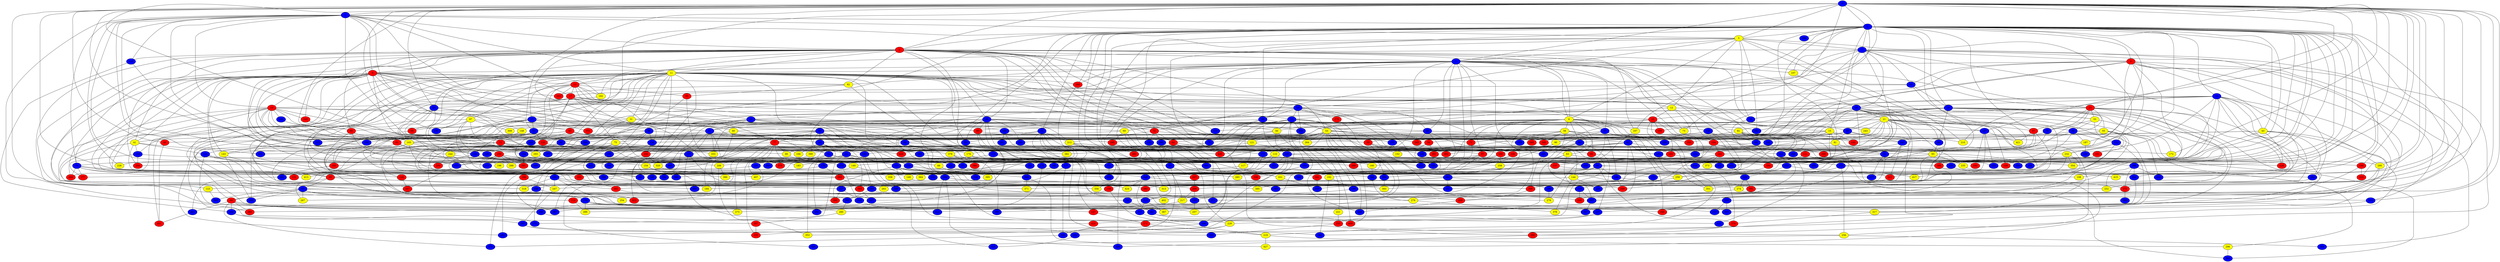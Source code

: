 graph {
0 [style = filled fillcolor = blue];
1 [style = filled fillcolor = blue];
2 [style = filled fillcolor = blue];
3 [style = filled fillcolor = yellow];
4 [style = filled fillcolor = red];
5 [style = filled fillcolor = blue];
6 [style = filled fillcolor = yellow];
7 [style = filled fillcolor = blue];
8 [style = filled fillcolor = red];
9 [style = filled fillcolor = red];
10 [style = filled fillcolor = blue];
11 [style = filled fillcolor = yellow];
12 [style = filled fillcolor = yellow];
13 [style = filled fillcolor = red];
14 [style = filled fillcolor = red];
15 [style = filled fillcolor = yellow];
16 [style = filled fillcolor = blue];
17 [style = filled fillcolor = red];
18 [style = filled fillcolor = blue];
19 [style = filled fillcolor = blue];
20 [style = filled fillcolor = blue];
21 [style = filled fillcolor = yellow];
22 [style = filled fillcolor = blue];
23 [style = filled fillcolor = red];
24 [style = filled fillcolor = blue];
25 [style = filled fillcolor = red];
26 [style = filled fillcolor = blue];
27 [style = filled fillcolor = blue];
28 [style = filled fillcolor = blue];
29 [style = filled fillcolor = blue];
30 [style = filled fillcolor = blue];
31 [style = filled fillcolor = yellow];
32 [style = filled fillcolor = red];
33 [style = filled fillcolor = yellow];
34 [style = filled fillcolor = blue];
35 [style = filled fillcolor = blue];
36 [style = filled fillcolor = blue];
37 [style = filled fillcolor = blue];
38 [style = filled fillcolor = blue];
39 [style = filled fillcolor = blue];
40 [style = filled fillcolor = yellow];
41 [style = filled fillcolor = yellow];
42 [style = filled fillcolor = blue];
43 [style = filled fillcolor = yellow];
44 [style = filled fillcolor = blue];
45 [style = filled fillcolor = red];
46 [style = filled fillcolor = blue];
47 [style = filled fillcolor = red];
48 [style = filled fillcolor = blue];
49 [style = filled fillcolor = red];
50 [style = filled fillcolor = yellow];
51 [style = filled fillcolor = blue];
52 [style = filled fillcolor = blue];
53 [style = filled fillcolor = yellow];
54 [style = filled fillcolor = red];
55 [style = filled fillcolor = yellow];
56 [style = filled fillcolor = yellow];
57 [style = filled fillcolor = blue];
58 [style = filled fillcolor = red];
59 [style = filled fillcolor = red];
60 [style = filled fillcolor = blue];
61 [style = filled fillcolor = red];
62 [style = filled fillcolor = blue];
63 [style = filled fillcolor = yellow];
64 [style = filled fillcolor = red];
65 [style = filled fillcolor = red];
66 [style = filled fillcolor = yellow];
67 [style = filled fillcolor = blue];
68 [style = filled fillcolor = blue];
69 [style = filled fillcolor = yellow];
70 [style = filled fillcolor = blue];
71 [style = filled fillcolor = red];
72 [style = filled fillcolor = red];
73 [style = filled fillcolor = yellow];
74 [style = filled fillcolor = blue];
75 [style = filled fillcolor = yellow];
76 [style = filled fillcolor = blue];
77 [style = filled fillcolor = red];
78 [style = filled fillcolor = blue];
79 [style = filled fillcolor = blue];
80 [style = filled fillcolor = yellow];
81 [style = filled fillcolor = yellow];
82 [style = filled fillcolor = yellow];
83 [style = filled fillcolor = blue];
84 [style = filled fillcolor = blue];
85 [style = filled fillcolor = red];
86 [style = filled fillcolor = blue];
87 [style = filled fillcolor = red];
88 [style = filled fillcolor = blue];
89 [style = filled fillcolor = red];
90 [style = filled fillcolor = yellow];
91 [style = filled fillcolor = blue];
92 [style = filled fillcolor = yellow];
93 [style = filled fillcolor = yellow];
94 [style = filled fillcolor = red];
95 [style = filled fillcolor = red];
96 [style = filled fillcolor = blue];
97 [style = filled fillcolor = yellow];
98 [style = filled fillcolor = blue];
99 [style = filled fillcolor = red];
100 [style = filled fillcolor = red];
101 [style = filled fillcolor = red];
102 [style = filled fillcolor = yellow];
103 [style = filled fillcolor = yellow];
104 [style = filled fillcolor = red];
105 [style = filled fillcolor = blue];
106 [style = filled fillcolor = red];
107 [style = filled fillcolor = yellow];
108 [style = filled fillcolor = yellow];
109 [style = filled fillcolor = red];
110 [style = filled fillcolor = yellow];
111 [style = filled fillcolor = red];
112 [style = filled fillcolor = red];
113 [style = filled fillcolor = blue];
114 [style = filled fillcolor = red];
115 [style = filled fillcolor = blue];
116 [style = filled fillcolor = blue];
117 [style = filled fillcolor = yellow];
118 [style = filled fillcolor = blue];
119 [style = filled fillcolor = blue];
120 [style = filled fillcolor = red];
121 [style = filled fillcolor = yellow];
122 [style = filled fillcolor = blue];
123 [style = filled fillcolor = yellow];
124 [style = filled fillcolor = blue];
125 [style = filled fillcolor = blue];
126 [style = filled fillcolor = red];
127 [style = filled fillcolor = blue];
128 [style = filled fillcolor = blue];
129 [style = filled fillcolor = blue];
130 [style = filled fillcolor = blue];
131 [style = filled fillcolor = blue];
132 [style = filled fillcolor = blue];
133 [style = filled fillcolor = blue];
134 [style = filled fillcolor = blue];
135 [style = filled fillcolor = blue];
136 [style = filled fillcolor = blue];
137 [style = filled fillcolor = red];
138 [style = filled fillcolor = red];
139 [style = filled fillcolor = blue];
140 [style = filled fillcolor = yellow];
141 [style = filled fillcolor = blue];
142 [style = filled fillcolor = red];
143 [style = filled fillcolor = yellow];
144 [style = filled fillcolor = yellow];
145 [style = filled fillcolor = red];
146 [style = filled fillcolor = blue];
147 [style = filled fillcolor = red];
148 [style = filled fillcolor = yellow];
149 [style = filled fillcolor = yellow];
150 [style = filled fillcolor = blue];
151 [style = filled fillcolor = blue];
152 [style = filled fillcolor = yellow];
153 [style = filled fillcolor = blue];
154 [style = filled fillcolor = yellow];
155 [style = filled fillcolor = blue];
156 [style = filled fillcolor = blue];
157 [style = filled fillcolor = blue];
158 [style = filled fillcolor = red];
159 [style = filled fillcolor = red];
160 [style = filled fillcolor = yellow];
161 [style = filled fillcolor = blue];
162 [style = filled fillcolor = yellow];
163 [style = filled fillcolor = red];
164 [style = filled fillcolor = red];
165 [style = filled fillcolor = red];
166 [style = filled fillcolor = yellow];
167 [style = filled fillcolor = yellow];
168 [style = filled fillcolor = red];
169 [style = filled fillcolor = blue];
170 [style = filled fillcolor = blue];
171 [style = filled fillcolor = red];
172 [style = filled fillcolor = yellow];
173 [style = filled fillcolor = blue];
174 [style = filled fillcolor = yellow];
175 [style = filled fillcolor = blue];
176 [style = filled fillcolor = blue];
177 [style = filled fillcolor = blue];
178 [style = filled fillcolor = blue];
179 [style = filled fillcolor = blue];
180 [style = filled fillcolor = blue];
181 [style = filled fillcolor = blue];
182 [style = filled fillcolor = red];
183 [style = filled fillcolor = yellow];
184 [style = filled fillcolor = yellow];
185 [style = filled fillcolor = red];
186 [style = filled fillcolor = red];
187 [style = filled fillcolor = yellow];
188 [style = filled fillcolor = blue];
189 [style = filled fillcolor = red];
190 [style = filled fillcolor = blue];
191 [style = filled fillcolor = blue];
192 [style = filled fillcolor = blue];
193 [style = filled fillcolor = red];
194 [style = filled fillcolor = blue];
195 [style = filled fillcolor = red];
196 [style = filled fillcolor = yellow];
197 [style = filled fillcolor = blue];
198 [style = filled fillcolor = red];
199 [style = filled fillcolor = blue];
200 [style = filled fillcolor = red];
201 [style = filled fillcolor = blue];
202 [style = filled fillcolor = red];
203 [style = filled fillcolor = blue];
204 [style = filled fillcolor = red];
205 [style = filled fillcolor = blue];
206 [style = filled fillcolor = yellow];
207 [style = filled fillcolor = red];
208 [style = filled fillcolor = blue];
209 [style = filled fillcolor = red];
210 [style = filled fillcolor = yellow];
211 [style = filled fillcolor = blue];
212 [style = filled fillcolor = yellow];
213 [style = filled fillcolor = blue];
214 [style = filled fillcolor = blue];
215 [style = filled fillcolor = blue];
216 [style = filled fillcolor = blue];
217 [style = filled fillcolor = yellow];
218 [style = filled fillcolor = blue];
219 [style = filled fillcolor = yellow];
220 [style = filled fillcolor = blue];
221 [style = filled fillcolor = yellow];
222 [style = filled fillcolor = blue];
223 [style = filled fillcolor = blue];
224 [style = filled fillcolor = blue];
225 [style = filled fillcolor = blue];
226 [style = filled fillcolor = blue];
227 [style = filled fillcolor = blue];
228 [style = filled fillcolor = yellow];
229 [style = filled fillcolor = yellow];
230 [style = filled fillcolor = blue];
231 [style = filled fillcolor = blue];
232 [style = filled fillcolor = yellow];
233 [style = filled fillcolor = blue];
234 [style = filled fillcolor = blue];
235 [style = filled fillcolor = yellow];
236 [style = filled fillcolor = blue];
237 [style = filled fillcolor = blue];
238 [style = filled fillcolor = blue];
239 [style = filled fillcolor = blue];
240 [style = filled fillcolor = red];
241 [style = filled fillcolor = blue];
242 [style = filled fillcolor = blue];
243 [style = filled fillcolor = yellow];
244 [style = filled fillcolor = yellow];
245 [style = filled fillcolor = red];
246 [style = filled fillcolor = blue];
247 [style = filled fillcolor = yellow];
248 [style = filled fillcolor = blue];
249 [style = filled fillcolor = blue];
250 [style = filled fillcolor = red];
251 [style = filled fillcolor = blue];
252 [style = filled fillcolor = yellow];
253 [style = filled fillcolor = blue];
254 [style = filled fillcolor = yellow];
255 [style = filled fillcolor = red];
256 [style = filled fillcolor = yellow];
257 [style = filled fillcolor = yellow];
258 [style = filled fillcolor = yellow];
259 [style = filled fillcolor = yellow];
260 [style = filled fillcolor = blue];
261 [style = filled fillcolor = blue];
262 [style = filled fillcolor = blue];
263 [style = filled fillcolor = yellow];
264 [style = filled fillcolor = yellow];
265 [style = filled fillcolor = blue];
266 [style = filled fillcolor = blue];
267 [style = filled fillcolor = yellow];
268 [style = filled fillcolor = red];
269 [style = filled fillcolor = blue];
270 [style = filled fillcolor = blue];
271 [style = filled fillcolor = blue];
272 [style = filled fillcolor = blue];
273 [style = filled fillcolor = yellow];
274 [style = filled fillcolor = yellow];
275 [style = filled fillcolor = blue];
276 [style = filled fillcolor = yellow];
277 [style = filled fillcolor = red];
278 [style = filled fillcolor = red];
279 [style = filled fillcolor = yellow];
280 [style = filled fillcolor = yellow];
281 [style = filled fillcolor = blue];
282 [style = filled fillcolor = red];
283 [style = filled fillcolor = yellow];
284 [style = filled fillcolor = blue];
285 [style = filled fillcolor = blue];
286 [style = filled fillcolor = red];
287 [style = filled fillcolor = red];
288 [style = filled fillcolor = yellow];
289 [style = filled fillcolor = yellow];
290 [style = filled fillcolor = red];
291 [style = filled fillcolor = red];
292 [style = filled fillcolor = blue];
293 [style = filled fillcolor = yellow];
294 [style = filled fillcolor = blue];
295 [style = filled fillcolor = yellow];
296 [style = filled fillcolor = yellow];
297 [style = filled fillcolor = blue];
298 [style = filled fillcolor = blue];
299 [style = filled fillcolor = blue];
300 [style = filled fillcolor = blue];
301 [style = filled fillcolor = red];
302 [style = filled fillcolor = blue];
303 [style = filled fillcolor = red];
304 [style = filled fillcolor = blue];
305 [style = filled fillcolor = blue];
306 [style = filled fillcolor = red];
307 [style = filled fillcolor = blue];
308 [style = filled fillcolor = blue];
309 [style = filled fillcolor = yellow];
310 [style = filled fillcolor = blue];
311 [style = filled fillcolor = red];
312 [style = filled fillcolor = blue];
313 [style = filled fillcolor = yellow];
314 [style = filled fillcolor = blue];
315 [style = filled fillcolor = blue];
316 [style = filled fillcolor = blue];
317 [style = filled fillcolor = yellow];
318 [style = filled fillcolor = yellow];
319 [style = filled fillcolor = blue];
320 [style = filled fillcolor = yellow];
321 [style = filled fillcolor = blue];
322 [style = filled fillcolor = blue];
323 [style = filled fillcolor = red];
324 [style = filled fillcolor = blue];
325 [style = filled fillcolor = blue];
326 [style = filled fillcolor = blue];
327 [style = filled fillcolor = blue];
328 [style = filled fillcolor = blue];
329 [style = filled fillcolor = blue];
330 [style = filled fillcolor = red];
331 [style = filled fillcolor = yellow];
332 [style = filled fillcolor = blue];
333 [style = filled fillcolor = yellow];
334 [style = filled fillcolor = blue];
335 [style = filled fillcolor = red];
336 [style = filled fillcolor = red];
337 [style = filled fillcolor = blue];
338 [style = filled fillcolor = yellow];
339 [style = filled fillcolor = red];
340 [style = filled fillcolor = red];
341 [style = filled fillcolor = red];
342 [style = filled fillcolor = blue];
343 [style = filled fillcolor = blue];
344 [style = filled fillcolor = blue];
345 [style = filled fillcolor = red];
346 [style = filled fillcolor = blue];
347 [style = filled fillcolor = red];
348 [style = filled fillcolor = blue];
349 [style = filled fillcolor = blue];
350 [style = filled fillcolor = red];
351 [style = filled fillcolor = yellow];
352 [style = filled fillcolor = blue];
353 [style = filled fillcolor = yellow];
354 [style = filled fillcolor = yellow];
355 [style = filled fillcolor = blue];
356 [style = filled fillcolor = yellow];
357 [style = filled fillcolor = blue];
358 [style = filled fillcolor = blue];
359 [style = filled fillcolor = blue];
360 [style = filled fillcolor = red];
361 [style = filled fillcolor = blue];
362 [style = filled fillcolor = blue];
363 [style = filled fillcolor = blue];
364 [style = filled fillcolor = yellow];
365 [style = filled fillcolor = red];
366 [style = filled fillcolor = blue];
367 [style = filled fillcolor = yellow];
368 [style = filled fillcolor = blue];
369 [style = filled fillcolor = blue];
370 [style = filled fillcolor = red];
371 [style = filled fillcolor = yellow];
372 [style = filled fillcolor = red];
373 [style = filled fillcolor = yellow];
374 [style = filled fillcolor = blue];
375 [style = filled fillcolor = red];
376 [style = filled fillcolor = yellow];
377 [style = filled fillcolor = blue];
378 [style = filled fillcolor = yellow];
379 [style = filled fillcolor = red];
380 [style = filled fillcolor = red];
381 [style = filled fillcolor = blue];
382 [style = filled fillcolor = yellow];
383 [style = filled fillcolor = red];
384 [style = filled fillcolor = blue];
385 [style = filled fillcolor = yellow];
386 [style = filled fillcolor = red];
387 [style = filled fillcolor = blue];
388 [style = filled fillcolor = red];
389 [style = filled fillcolor = blue];
390 [style = filled fillcolor = yellow];
391 [style = filled fillcolor = red];
392 [style = filled fillcolor = red];
393 [style = filled fillcolor = yellow];
394 [style = filled fillcolor = blue];
395 [style = filled fillcolor = yellow];
396 [style = filled fillcolor = red];
397 [style = filled fillcolor = blue];
398 [style = filled fillcolor = blue];
399 [style = filled fillcolor = yellow];
400 [style = filled fillcolor = blue];
401 [style = filled fillcolor = red];
402 [style = filled fillcolor = yellow];
403 [style = filled fillcolor = blue];
404 [style = filled fillcolor = red];
405 [style = filled fillcolor = blue];
406 [style = filled fillcolor = blue];
407 [style = filled fillcolor = yellow];
408 [style = filled fillcolor = red];
409 [style = filled fillcolor = blue];
410 [style = filled fillcolor = blue];
411 [style = filled fillcolor = blue];
412 [style = filled fillcolor = blue];
413 [style = filled fillcolor = yellow];
414 [style = filled fillcolor = blue];
415 [style = filled fillcolor = yellow];
416 [style = filled fillcolor = blue];
417 [style = filled fillcolor = yellow];
418 [style = filled fillcolor = blue];
419 [style = filled fillcolor = blue];
420 [style = filled fillcolor = red];
421 [style = filled fillcolor = yellow];
422 [style = filled fillcolor = blue];
423 [style = filled fillcolor = red];
424 [style = filled fillcolor = yellow];
425 [style = filled fillcolor = red];
426 [style = filled fillcolor = red];
427 [style = filled fillcolor = yellow];
428 [style = filled fillcolor = red];
0 -- 5;
0 -- 19;
0 -- 22;
0 -- 23;
0 -- 26;
0 -- 31;
0 -- 35;
0 -- 49;
0 -- 52;
0 -- 85;
0 -- 108;
0 -- 150;
0 -- 157;
0 -- 172;
0 -- 185;
0 -- 4;
0 -- 3;
0 -- 2;
0 -- 1;
0 -- 188;
0 -- 190;
0 -- 198;
0 -- 242;
0 -- 295;
0 -- 314;
0 -- 330;
0 -- 354;
0 -- 355;
0 -- 392;
0 -- 423;
1 -- 2;
1 -- 3;
1 -- 4;
1 -- 9;
1 -- 11;
1 -- 14;
1 -- 17;
1 -- 74;
1 -- 121;
1 -- 124;
1 -- 128;
1 -- 148;
1 -- 215;
1 -- 228;
1 -- 244;
1 -- 291;
1 -- 365;
1 -- 380;
2 -- 3;
2 -- 4;
2 -- 7;
2 -- 8;
2 -- 10;
2 -- 15;
2 -- 18;
2 -- 27;
2 -- 28;
2 -- 34;
2 -- 43;
2 -- 47;
2 -- 48;
2 -- 52;
2 -- 81;
2 -- 107;
2 -- 112;
2 -- 113;
2 -- 133;
2 -- 135;
2 -- 139;
2 -- 155;
2 -- 158;
2 -- 164;
2 -- 167;
2 -- 177;
2 -- 187;
2 -- 189;
2 -- 208;
2 -- 211;
2 -- 216;
2 -- 217;
2 -- 218;
2 -- 238;
2 -- 259;
2 -- 268;
2 -- 274;
2 -- 349;
2 -- 358;
2 -- 415;
3 -- 5;
3 -- 6;
3 -- 7;
3 -- 12;
3 -- 32;
3 -- 76;
3 -- 83;
3 -- 110;
3 -- 122;
3 -- 180;
3 -- 210;
3 -- 352;
3 -- 421;
4 -- 5;
4 -- 6;
4 -- 9;
4 -- 11;
4 -- 23;
4 -- 26;
4 -- 29;
4 -- 41;
4 -- 53;
4 -- 73;
4 -- 80;
4 -- 82;
4 -- 99;
4 -- 123;
4 -- 128;
4 -- 141;
4 -- 162;
4 -- 164;
4 -- 165;
4 -- 167;
4 -- 204;
4 -- 232;
4 -- 234;
4 -- 275;
4 -- 317;
4 -- 340;
4 -- 371;
4 -- 377;
4 -- 404;
5 -- 6;
5 -- 9;
5 -- 12;
5 -- 20;
5 -- 24;
5 -- 28;
5 -- 37;
5 -- 68;
5 -- 76;
5 -- 79;
5 -- 82;
5 -- 87;
5 -- 98;
5 -- 104;
5 -- 107;
5 -- 132;
5 -- 150;
5 -- 174;
5 -- 178;
5 -- 217;
5 -- 229;
5 -- 251;
5 -- 268;
5 -- 302;
5 -- 372;
6 -- 37;
6 -- 56;
6 -- 61;
6 -- 63;
6 -- 69;
6 -- 71;
6 -- 88;
6 -- 93;
6 -- 125;
6 -- 157;
6 -- 167;
6 -- 199;
6 -- 219;
6 -- 273;
6 -- 275;
6 -- 312;
6 -- 370;
7 -- 8;
7 -- 13;
7 -- 16;
7 -- 20;
7 -- 23;
7 -- 53;
7 -- 73;
7 -- 120;
7 -- 233;
7 -- 236;
7 -- 256;
7 -- 291;
7 -- 323;
7 -- 340;
8 -- 11;
8 -- 14;
8 -- 16;
8 -- 39;
8 -- 83;
8 -- 91;
8 -- 111;
8 -- 185;
8 -- 260;
8 -- 307;
8 -- 314;
8 -- 334;
8 -- 337;
9 -- 13;
9 -- 14;
9 -- 19;
9 -- 30;
9 -- 39;
9 -- 40;
9 -- 41;
9 -- 45;
9 -- 74;
9 -- 82;
9 -- 85;
9 -- 94;
9 -- 105;
9 -- 116;
9 -- 126;
9 -- 140;
9 -- 143;
9 -- 162;
9 -- 174;
9 -- 191;
9 -- 196;
9 -- 315;
9 -- 320;
9 -- 390;
10 -- 20;
10 -- 25;
10 -- 43;
10 -- 67;
10 -- 96;
10 -- 130;
10 -- 161;
10 -- 210;
10 -- 211;
10 -- 227;
10 -- 232;
10 -- 319;
10 -- 410;
11 -- 13;
11 -- 15;
11 -- 16;
11 -- 29;
11 -- 31;
11 -- 33;
11 -- 37;
11 -- 38;
11 -- 45;
11 -- 50;
11 -- 58;
11 -- 90;
11 -- 96;
11 -- 97;
11 -- 100;
11 -- 114;
11 -- 120;
11 -- 125;
11 -- 136;
11 -- 171;
11 -- 191;
11 -- 194;
11 -- 197;
11 -- 200;
11 -- 203;
11 -- 238;
11 -- 243;
11 -- 268;
11 -- 276;
11 -- 286;
11 -- 293;
11 -- 329;
11 -- 364;
11 -- 401;
11 -- 404;
12 -- 25;
12 -- 44;
12 -- 77;
12 -- 88;
12 -- 104;
13 -- 17;
13 -- 24;
13 -- 27;
13 -- 59;
13 -- 77;
13 -- 95;
13 -- 118;
13 -- 124;
13 -- 162;
13 -- 326;
13 -- 365;
14 -- 22;
14 -- 42;
14 -- 51;
14 -- 61;
14 -- 71;
14 -- 103;
14 -- 165;
14 -- 176;
14 -- 250;
14 -- 330;
14 -- 346;
14 -- 356;
14 -- 413;
14 -- 420;
15 -- 81;
15 -- 104;
15 -- 116;
15 -- 195;
15 -- 285;
15 -- 383;
15 -- 384;
15 -- 416;
16 -- 17;
16 -- 18;
16 -- 132;
17 -- 25;
17 -- 26;
17 -- 60;
17 -- 65;
17 -- 75;
17 -- 89;
17 -- 205;
17 -- 206;
17 -- 288;
17 -- 373;
18 -- 29;
18 -- 30;
18 -- 33;
18 -- 55;
18 -- 76;
18 -- 86;
18 -- 175;
18 -- 181;
18 -- 252;
18 -- 280;
18 -- 350;
18 -- 352;
19 -- 22;
19 -- 28;
19 -- 42;
19 -- 68;
19 -- 69;
19 -- 135;
19 -- 170;
19 -- 278;
19 -- 310;
19 -- 344;
20 -- 21;
20 -- 31;
20 -- 46;
20 -- 59;
20 -- 66;
20 -- 86;
20 -- 89;
20 -- 122;
20 -- 264;
20 -- 281;
20 -- 302;
20 -- 311;
20 -- 345;
20 -- 368;
20 -- 382;
21 -- 30;
21 -- 40;
21 -- 47;
21 -- 50;
21 -- 51;
21 -- 55;
21 -- 57;
21 -- 98;
21 -- 110;
21 -- 148;
21 -- 157;
21 -- 158;
21 -- 168;
21 -- 192;
21 -- 243;
21 -- 269;
21 -- 301;
21 -- 317;
21 -- 373;
22 -- 35;
22 -- 50;
22 -- 53;
22 -- 92;
22 -- 117;
22 -- 139;
22 -- 147;
22 -- 183;
22 -- 335;
22 -- 344;
22 -- 402;
23 -- 33;
23 -- 44;
23 -- 47;
23 -- 78;
23 -- 92;
23 -- 93;
23 -- 159;
23 -- 375;
23 -- 394;
23 -- 412;
23 -- 428;
24 -- 51;
24 -- 64;
24 -- 68;
24 -- 87;
24 -- 194;
24 -- 239;
24 -- 250;
24 -- 352;
24 -- 400;
24 -- 423;
25 -- 73;
25 -- 90;
25 -- 145;
25 -- 159;
25 -- 214;
25 -- 224;
25 -- 309;
26 -- 27;
26 -- 46;
26 -- 58;
26 -- 72;
26 -- 166;
26 -- 195;
27 -- 35;
27 -- 36;
27 -- 67;
27 -- 69;
27 -- 143;
27 -- 199;
27 -- 280;
27 -- 372;
27 -- 403;
28 -- 36;
28 -- 54;
28 -- 79;
28 -- 102;
28 -- 342;
29 -- 32;
29 -- 38;
29 -- 57;
29 -- 58;
29 -- 85;
29 -- 89;
29 -- 160;
29 -- 187;
29 -- 212;
29 -- 241;
29 -- 310;
29 -- 313;
29 -- 333;
29 -- 344;
30 -- 81;
30 -- 90;
30 -- 121;
30 -- 141;
30 -- 210;
31 -- 84;
31 -- 159;
31 -- 363;
32 -- 64;
32 -- 88;
32 -- 136;
32 -- 212;
32 -- 285;
33 -- 44;
33 -- 78;
33 -- 101;
33 -- 172;
34 -- 38;
34 -- 84;
34 -- 212;
34 -- 331;
34 -- 338;
34 -- 379;
34 -- 395;
34 -- 406;
35 -- 61;
35 -- 72;
35 -- 84;
35 -- 103;
35 -- 120;
35 -- 318;
36 -- 39;
36 -- 49;
36 -- 77;
36 -- 113;
36 -- 129;
36 -- 215;
36 -- 255;
36 -- 258;
36 -- 277;
36 -- 319;
36 -- 321;
36 -- 399;
37 -- 54;
37 -- 100;
37 -- 146;
37 -- 168;
37 -- 292;
37 -- 321;
37 -- 351;
38 -- 174;
38 -- 348;
39 -- 42;
39 -- 52;
39 -- 166;
39 -- 253;
39 -- 353;
40 -- 41;
40 -- 254;
40 -- 386;
41 -- 65;
41 -- 118;
41 -- 119;
41 -- 222;
41 -- 347;
42 -- 48;
42 -- 66;
42 -- 74;
42 -- 115;
42 -- 206;
42 -- 272;
42 -- 281;
42 -- 303;
42 -- 416;
43 -- 62;
43 -- 195;
43 -- 230;
43 -- 260;
43 -- 295;
43 -- 359;
43 -- 428;
44 -- 103;
44 -- 122;
44 -- 187;
44 -- 258;
44 -- 265;
44 -- 270;
45 -- 105;
45 -- 135;
45 -- 151;
45 -- 245;
45 -- 264;
45 -- 270;
45 -- 326;
45 -- 397;
46 -- 116;
46 -- 119;
46 -- 156;
46 -- 202;
46 -- 226;
46 -- 246;
47 -- 369;
47 -- 385;
47 -- 418;
47 -- 421;
48 -- 65;
48 -- 102;
48 -- 108;
48 -- 144;
48 -- 146;
48 -- 364;
48 -- 370;
49 -- 401;
50 -- 221;
50 -- 299;
50 -- 408;
50 -- 422;
51 -- 62;
51 -- 75;
51 -- 127;
51 -- 169;
51 -- 184;
51 -- 333;
51 -- 399;
52 -- 57;
52 -- 66;
52 -- 131;
52 -- 154;
52 -- 180;
52 -- 246;
52 -- 419;
53 -- 60;
53 -- 63;
53 -- 86;
53 -- 121;
53 -- 142;
53 -- 160;
53 -- 166;
53 -- 173;
53 -- 241;
53 -- 264;
53 -- 288;
53 -- 368;
53 -- 392;
53 -- 408;
54 -- 197;
54 -- 202;
54 -- 291;
55 -- 64;
55 -- 79;
55 -- 138;
55 -- 144;
55 -- 218;
55 -- 296;
56 -- 71;
56 -- 72;
56 -- 99;
56 -- 127;
56 -- 265;
56 -- 307;
56 -- 340;
56 -- 350;
57 -- 308;
58 -- 193;
59 -- 106;
59 -- 152;
59 -- 292;
59 -- 348;
60 -- 80;
60 -- 91;
60 -- 113;
60 -- 322;
61 -- 193;
61 -- 293;
61 -- 294;
62 -- 70;
62 -- 87;
62 -- 106;
62 -- 145;
62 -- 170;
62 -- 222;
62 -- 329;
63 -- 188;
63 -- 207;
63 -- 224;
63 -- 354;
63 -- 425;
64 -- 111;
64 -- 304;
64 -- 378;
64 -- 420;
65 -- 67;
65 -- 123;
65 -- 237;
65 -- 246;
66 -- 316;
66 -- 395;
67 -- 70;
67 -- 94;
67 -- 114;
67 -- 134;
67 -- 211;
67 -- 267;
67 -- 343;
67 -- 363;
67 -- 402;
68 -- 144;
68 -- 245;
68 -- 249;
68 -- 326;
68 -- 383;
69 -- 105;
69 -- 185;
69 -- 261;
69 -- 271;
70 -- 261;
71 -- 179;
72 -- 132;
72 -- 177;
72 -- 267;
72 -- 269;
72 -- 301;
74 -- 96;
74 -- 112;
74 -- 277;
74 -- 381;
74 -- 404;
74 -- 407;
75 -- 203;
75 -- 207;
75 -- 300;
75 -- 378;
76 -- 336;
77 -- 80;
77 -- 109;
77 -- 129;
77 -- 172;
77 -- 206;
77 -- 273;
77 -- 318;
77 -- 335;
77 -- 382;
78 -- 141;
78 -- 290;
79 -- 153;
80 -- 83;
81 -- 91;
81 -- 114;
81 -- 156;
81 -- 292;
81 -- 371;
82 -- 95;
82 -- 102;
82 -- 365;
83 -- 207;
83 -- 305;
84 -- 110;
84 -- 126;
84 -- 127;
84 -- 154;
84 -- 209;
84 -- 214;
84 -- 387;
85 -- 173;
85 -- 298;
85 -- 422;
86 -- 93;
87 -- 149;
87 -- 176;
87 -- 180;
87 -- 181;
88 -- 99;
88 -- 227;
88 -- 331;
88 -- 366;
88 -- 420;
89 -- 94;
89 -- 274;
89 -- 345;
90 -- 100;
90 -- 143;
90 -- 173;
90 -- 200;
90 -- 226;
92 -- 98;
92 -- 142;
92 -- 192;
92 -- 220;
92 -- 223;
92 -- 235;
92 -- 249;
92 -- 290;
92 -- 341;
92 -- 427;
91 -- 129;
91 -- 247;
91 -- 337;
93 -- 193;
93 -- 209;
93 -- 216;
93 -- 235;
93 -- 310;
94 -- 234;
94 -- 273;
94 -- 300;
94 -- 357;
94 -- 361;
94 -- 374;
94 -- 380;
95 -- 155;
95 -- 186;
96 -- 385;
97 -- 109;
97 -- 133;
97 -- 138;
97 -- 150;
97 -- 156;
97 -- 309;
97 -- 419;
98 -- 244;
98 -- 411;
99 -- 171;
99 -- 233;
100 -- 140;
100 -- 258;
100 -- 283;
101 -- 137;
101 -- 170;
102 -- 139;
102 -- 384;
103 -- 124;
103 -- 146;
103 -- 149;
103 -- 266;
103 -- 342;
103 -- 361;
104 -- 142;
104 -- 184;
104 -- 216;
105 -- 287;
106 -- 160;
106 -- 339;
107 -- 405;
109 -- 125;
109 -- 189;
109 -- 215;
109 -- 220;
109 -- 228;
109 -- 251;
109 -- 288;
109 -- 349;
109 -- 391;
110 -- 117;
110 -- 161;
110 -- 294;
110 -- 295;
110 -- 394;
111 -- 164;
111 -- 182;
111 -- 332;
113 -- 147;
113 -- 196;
113 -- 316;
113 -- 428;
114 -- 168;
114 -- 289;
115 -- 149;
115 -- 181;
115 -- 220;
115 -- 248;
115 -- 283;
115 -- 286;
115 -- 339;
115 -- 341;
115 -- 393;
116 -- 200;
116 -- 294;
117 -- 126;
118 -- 130;
118 -- 204;
118 -- 277;
119 -- 137;
119 -- 163;
119 -- 262;
119 -- 389;
120 -- 134;
120 -- 163;
120 -- 244;
120 -- 265;
120 -- 333;
121 -- 130;
121 -- 399;
122 -- 232;
122 -- 257;
122 -- 271;
122 -- 407;
123 -- 343;
124 -- 158;
124 -- 178;
124 -- 183;
124 -- 230;
124 -- 321;
124 -- 400;
124 -- 424;
125 -- 169;
125 -- 298;
125 -- 347;
126 -- 347;
127 -- 229;
127 -- 240;
128 -- 153;
128 -- 234;
129 -- 175;
129 -- 239;
129 -- 311;
129 -- 413;
130 -- 360;
131 -- 300;
131 -- 381;
132 -- 155;
133 -- 213;
133 -- 245;
133 -- 266;
134 -- 147;
134 -- 227;
134 -- 281;
134 -- 289;
136 -- 251;
136 -- 369;
137 -- 337;
137 -- 409;
138 -- 219;
138 -- 262;
139 -- 236;
139 -- 423;
140 -- 194;
140 -- 338;
141 -- 145;
141 -- 311;
141 -- 390;
142 -- 177;
142 -- 198;
142 -- 373;
142 -- 416;
143 -- 253;
143 -- 363;
144 -- 224;
144 -- 263;
144 -- 376;
145 -- 151;
145 -- 208;
145 -- 386;
146 -- 240;
146 -- 375;
147 -- 171;
148 -- 197;
148 -- 315;
149 -- 190;
151 -- 355;
153 -- 179;
153 -- 391;
154 -- 284;
154 -- 366;
155 -- 415;
156 -- 272;
156 -- 422;
157 -- 182;
157 -- 201;
157 -- 233;
157 -- 421;
160 -- 266;
161 -- 163;
161 -- 225;
162 -- 257;
163 -- 184;
164 -- 259;
165 -- 299;
167 -- 279;
169 -- 201;
169 -- 325;
170 -- 240;
170 -- 242;
170 -- 256;
171 -- 219;
173 -- 239;
173 -- 248;
174 -- 304;
174 -- 336;
176 -- 324;
177 -- 303;
177 -- 305;
178 -- 202;
178 -- 298;
179 -- 380;
180 -- 191;
181 -- 201;
181 -- 213;
181 -- 253;
181 -- 313;
185 -- 419;
186 -- 247;
186 -- 403;
187 -- 214;
187 -- 328;
188 -- 218;
188 -- 242;
188 -- 252;
188 -- 375;
189 -- 260;
190 -- 279;
191 -- 247;
191 -- 261;
191 -- 263;
191 -- 301;
191 -- 318;
192 -- 205;
192 -- 426;
193 -- 381;
198 -- 323;
198 -- 397;
199 -- 204;
199 -- 231;
199 -- 259;
199 -- 285;
200 -- 320;
200 -- 387;
202 -- 303;
202 -- 329;
202 -- 362;
205 -- 223;
205 -- 289;
205 -- 312;
205 -- 339;
205 -- 405;
206 -- 353;
206 -- 390;
207 -- 209;
209 -- 217;
209 -- 238;
211 -- 367;
211 -- 377;
212 -- 237;
212 -- 282;
212 -- 290;
212 -- 313;
212 -- 355;
212 -- 383;
213 -- 307;
213 -- 330;
217 -- 389;
219 -- 296;
219 -- 427;
221 -- 255;
223 -- 225;
223 -- 417;
225 -- 274;
225 -- 392;
226 -- 332;
227 -- 229;
227 -- 255;
229 -- 305;
229 -- 353;
232 -- 306;
232 -- 354;
232 -- 417;
234 -- 272;
234 -- 297;
235 -- 388;
236 -- 270;
236 -- 397;
237 -- 286;
237 -- 324;
238 -- 257;
239 -- 252;
239 -- 406;
239 -- 412;
241 -- 382;
241 -- 400;
242 -- 367;
244 -- 250;
244 -- 312;
244 -- 366;
246 -- 254;
246 -- 267;
247 -- 297;
248 -- 306;
248 -- 356;
248 -- 367;
248 -- 424;
251 -- 308;
253 -- 262;
253 -- 271;
255 -- 256;
255 -- 322;
256 -- 325;
256 -- 334;
258 -- 348;
259 -- 284;
260 -- 393;
261 -- 408;
261 -- 411;
262 -- 280;
262 -- 387;
265 -- 306;
266 -- 276;
268 -- 356;
269 -- 320;
269 -- 402;
274 -- 276;
274 -- 314;
275 -- 388;
276 -- 376;
278 -- 279;
280 -- 287;
285 -- 377;
287 -- 335;
292 -- 351;
293 -- 379;
295 -- 327;
295 -- 357;
296 -- 302;
297 -- 359;
297 -- 384;
298 -- 360;
299 -- 374;
300 -- 425;
301 -- 327;
303 -- 327;
305 -- 374;
306 -- 336;
307 -- 357;
308 -- 371;
308 -- 427;
311 -- 351;
314 -- 317;
317 -- 370;
320 -- 368;
321 -- 331;
324 -- 412;
326 -- 362;
331 -- 410;
336 -- 409;
341 -- 410;
342 -- 414;
344 -- 409;
346 -- 426;
359 -- 414;
361 -- 401;
368 -- 393;
370 -- 388;
375 -- 398;
377 -- 394;
378 -- 389;
378 -- 396;
378 -- 418;
388 -- 406;
394 -- 403;
399 -- 407;
}
